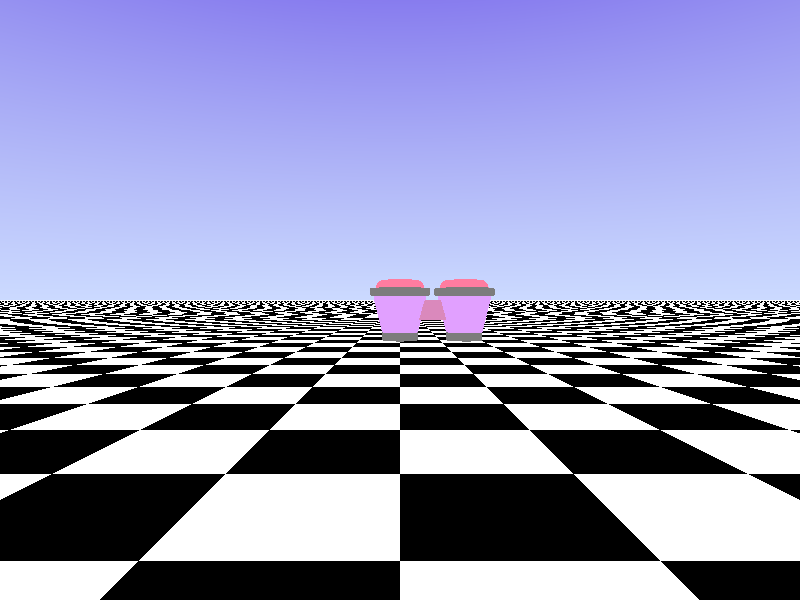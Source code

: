 // this is the bongo file   

// PoVRay 3.7 Scene File " ... .pov"
// author:  ...
// date:    ...
//--------------------------------------------------------------------------
#version 3.7;
global_settings{ assumed_gamma 1.0 }
#default{ finish{ ambient 0.1 diffuse 0.9 }} 
//--------------------------------------------------------------------------
#include "colors.inc"
#include "textures.inc"
#include "glass.inc"
#include "metals.inc"
#include "golds.inc"
#include "stones.inc"
#include "woods.inc"
#include "shapes.inc"
#include "shapes2.inc"
#include "functions.inc"
#include "math.inc"
#include "transforms.inc"
//--------------------------------------------------------------------------
// camera ------------------------------------------------------------------
#declare Camera_0 = camera {perspective angle 75               // front view
                            location  <0.0 , 1.0 ,-13.0>
                            right     x*image_width/image_height
                            look_at   <0.0 , 1.0 , 0.0>}
#declare Camera_1 = camera {/*ultra_wide_angle*/ angle 90   // diagonal view
                            location  <2.0 , 2.5 ,-3.0>
                            right     x*image_width/image_height
                            look_at   <0.0 , 1.0 , 0.0>}
#declare Camera_2 = camera {/*ultra_wide_angle*/ angle 90  //right side view
                            location  <3.0 , 1.0 , 0.0>
                            right     x*image_width/image_height
                            look_at   <0.0 , 1.0 , 0.0>}
#declare Camera_3 = camera {/*ultra_wide_angle*/ angle 90        // top view
                            location  <0.0 , 3.0 ,-0.001>
                            right     x*image_width/image_height
                            look_at   <0.0 , 1.0 , 0.0>}
camera{Camera_0 }
// sun ----------------------------------------------------------------------
light_source{< 3000,3000,-3000> color White}
// sky ----------------------------------------------------------------------
sky_sphere { pigment { gradient <0,1,0>
                       color_map { [0.00 rgb <0.6,0.7,1.0>]
                                   [0.35 rgb <0.1,0.0,0.8>]
                                   [0.65 rgb <0.1,0.0,0.8>]
                                   [1.00 rgb <0.6,0.7,1.0>] 
                                 } 
                       scale 2         
                     } // end of pigment
           } //end of skysphere
// ground -------------------------------------------------------------------
plane{ <0,1,0>, 0 
       texture{ pigment{ checker color rgb<1,1,1>*1.2 color rgb<0.25,0.15,0.1>*0}
              //normal { bumps 0.75 scale 0.025}
                finish { phong 0.1}
              } // end of texture
     } // end of plane
//---------------------------------------------------------------------------
//---------------------------- objects in scene ----------------------------
//---------------------------------------------------------------------------


#declare Tome_wood =  object{//Round_Cone( point A, radius A, point B, radius B, rounding radius, merge on) 
         Round_Cone( <0,0,0>, 0.40    , <0,1.20,0>, 0.70 , 0.15, 0)  
         
         texture{ pigment{ color rgb<0.75,0.35,1> }
                  finish { phong 1 }
                }
       } // ----------------------------------------------------------- end Round_Cone 

#declare Middle_bar = object{
        Round_Box(<0,0.5,-0.25>,<1.5,1,0.25>, 0.05   , 0)  
         
        texture{ pigment{ color rgb<0.7,0.25,0.5>}
                 finish { phong 1 }
                }
        
      } 

#declare Skin = object{ object { 
         Round_Cylinder                         (<0,1 , 0>, <0,1.5,0>, 0.60 ,       0.20,   1)  
         
         texture{ pigment{ color rgb<1,0.2,0.35> }
              
                  finish { phong 1 }
                }
         
       }
       } 
#declare Metal_ring_top = object { Round_Cylinder   (<0,1.1,0>, <0,1.3,0>, 0.75,       0.05,   1)  
         
         texture{ pigment{ color rgb<0.2,0.2,0.2> }
              
                  finish { phong 1 }
                }
         
       
       }
#declare Metal_ring_bottom = object { cylinder   {<0,0,0>, <0,1,0>, 0.45}  
         
         texture{ pigment{ color rgb<0.2,0.2,0.2> }
              
                  finish { phong 1 }
                }
         
       }        

#declare Tome = object{ merge { 
        object{Tome_wood}
object{Skin}
object{Metal_ring_top}
object{Metal_ring_bottom}

        }
      }  
      
#declare Bongos = object{ merge {   object{Middle_bar} object {Tome } object {Tome translate x*1.6}}}
object {Bongos}
